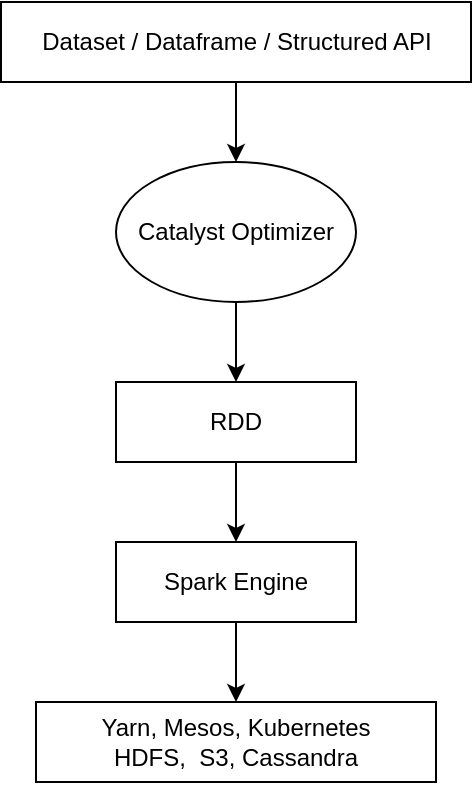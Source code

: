 <mxfile version="24.7.5">
  <diagram name="Page-1" id="KBOWgFqubWJC1rfL0Zb_">
    <mxGraphModel dx="818" dy="531" grid="1" gridSize="10" guides="1" tooltips="1" connect="1" arrows="1" fold="1" page="1" pageScale="1" pageWidth="827" pageHeight="1169" math="0" shadow="0">
      <root>
        <mxCell id="0" />
        <mxCell id="1" parent="0" />
        <mxCell id="gNFZ58lDK-6gepAimB3Q-4" style="edgeStyle=orthogonalEdgeStyle;rounded=0;orthogonalLoop=1;jettySize=auto;html=1;entryX=0.5;entryY=0;entryDx=0;entryDy=0;startArrow=none;startFill=0;" parent="1" source="gNFZ58lDK-6gepAimB3Q-1" target="gNFZ58lDK-6gepAimB3Q-3" edge="1">
          <mxGeometry relative="1" as="geometry">
            <Array as="points">
              <mxPoint x="220" y="380" />
              <mxPoint x="220" y="380" />
            </Array>
          </mxGeometry>
        </mxCell>
        <mxCell id="gNFZ58lDK-6gepAimB3Q-1" value="Spark Engine" style="rounded=0;whiteSpace=wrap;html=1;" parent="1" vertex="1">
          <mxGeometry x="160" y="320" width="120" height="40" as="geometry" />
        </mxCell>
        <mxCell id="gNFZ58lDK-6gepAimB3Q-3" value="Yarn, Mesos, Kubernetes&lt;div&gt;HDFS,&amp;nbsp; S3, Cassandra&lt;/div&gt;" style="rounded=0;whiteSpace=wrap;html=1;" parent="1" vertex="1">
          <mxGeometry x="120" y="400" width="200" height="40" as="geometry" />
        </mxCell>
        <mxCell id="gNFZ58lDK-6gepAimB3Q-10" style="edgeStyle=orthogonalEdgeStyle;rounded=0;orthogonalLoop=1;jettySize=auto;html=1;entryX=0.5;entryY=0;entryDx=0;entryDy=0;" parent="1" source="gNFZ58lDK-6gepAimB3Q-5" target="gNFZ58lDK-6gepAimB3Q-1" edge="1">
          <mxGeometry relative="1" as="geometry" />
        </mxCell>
        <mxCell id="gNFZ58lDK-6gepAimB3Q-5" value="RDD" style="rounded=0;whiteSpace=wrap;html=1;" parent="1" vertex="1">
          <mxGeometry x="160" y="240" width="120" height="40" as="geometry" />
        </mxCell>
        <mxCell id="gNFZ58lDK-6gepAimB3Q-12" style="edgeStyle=orthogonalEdgeStyle;rounded=0;orthogonalLoop=1;jettySize=auto;html=1;entryX=0.5;entryY=0;entryDx=0;entryDy=0;" parent="1" source="gNFZ58lDK-6gepAimB3Q-8" target="gNFZ58lDK-6gepAimB3Q-9" edge="1">
          <mxGeometry relative="1" as="geometry" />
        </mxCell>
        <mxCell id="gNFZ58lDK-6gepAimB3Q-8" value="Dataset / Dataframe / Structured API" style="rounded=0;whiteSpace=wrap;html=1;" parent="1" vertex="1">
          <mxGeometry x="102.5" y="50" width="235" height="40" as="geometry" />
        </mxCell>
        <mxCell id="gNFZ58lDK-6gepAimB3Q-11" style="edgeStyle=orthogonalEdgeStyle;rounded=0;orthogonalLoop=1;jettySize=auto;html=1;" parent="1" source="gNFZ58lDK-6gepAimB3Q-9" target="gNFZ58lDK-6gepAimB3Q-5" edge="1">
          <mxGeometry relative="1" as="geometry" />
        </mxCell>
        <mxCell id="gNFZ58lDK-6gepAimB3Q-9" value="Catalyst Optimizer" style="ellipse;whiteSpace=wrap;html=1;" parent="1" vertex="1">
          <mxGeometry x="160" y="130" width="120" height="70" as="geometry" />
        </mxCell>
      </root>
    </mxGraphModel>
  </diagram>
</mxfile>
